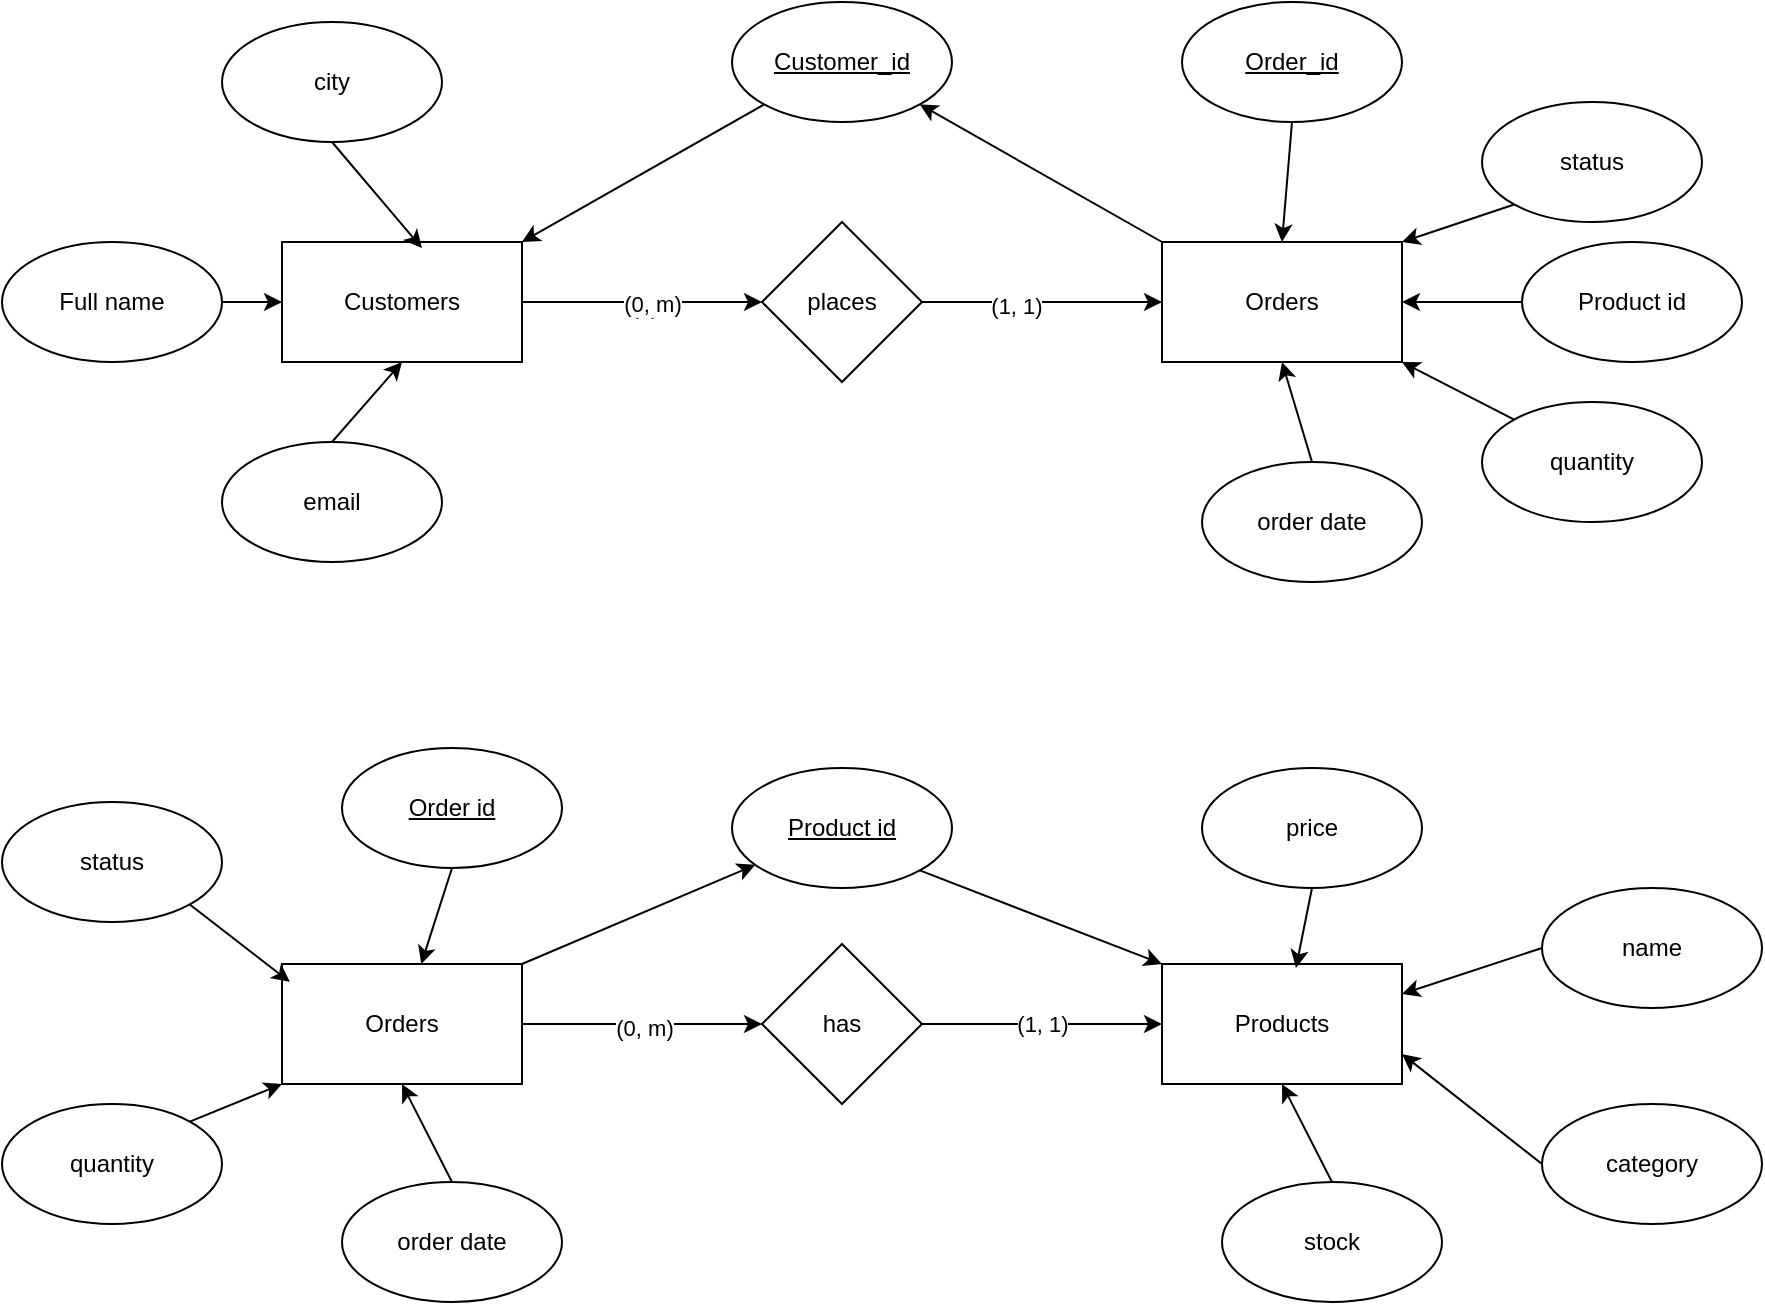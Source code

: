 <mxfile>
    <diagram id="HfAZ9_BAAmkSXSA26mYZ" name="Page-1">
        <mxGraphModel dx="1431" dy="322" grid="1" gridSize="10" guides="1" tooltips="1" connect="1" arrows="1" fold="1" page="1" pageScale="1" pageWidth="850" pageHeight="1100" math="0" shadow="0">
            <root>
                <mxCell id="0"/>
                <mxCell id="1" parent="0"/>
                <mxCell id="5" style="edgeStyle=none;html=1;entryX=0;entryY=0.5;entryDx=0;entryDy=0;" edge="1" parent="1">
                    <mxGeometry relative="1" as="geometry">
                        <mxPoint x="200" y="310" as="sourcePoint"/>
                        <mxPoint x="320" y="310" as="targetPoint"/>
                    </mxGeometry>
                </mxCell>
                <mxCell id="7" value="(1)" style="edgeLabel;html=1;align=center;verticalAlign=middle;resizable=0;points=[];" vertex="1" connectable="0" parent="5">
                    <mxGeometry x="0.017" y="-2" relative="1" as="geometry">
                        <mxPoint as="offset"/>
                    </mxGeometry>
                </mxCell>
                <mxCell id="57" value="(0, m)" style="edgeLabel;html=1;align=center;verticalAlign=middle;resizable=0;points=[];" vertex="1" connectable="0" parent="5">
                    <mxGeometry x="0.083" y="-1" relative="1" as="geometry">
                        <mxPoint as="offset"/>
                    </mxGeometry>
                </mxCell>
                <mxCell id="2" value="Customers" style="rounded=0;whiteSpace=wrap;html=1;" vertex="1" parent="1">
                    <mxGeometry x="80" y="280" width="120" height="60" as="geometry"/>
                </mxCell>
                <mxCell id="18" style="edgeStyle=none;html=1;exitX=0;exitY=0;exitDx=0;exitDy=0;entryX=1;entryY=1;entryDx=0;entryDy=0;" edge="1" parent="1" source="3" target="15">
                    <mxGeometry relative="1" as="geometry"/>
                </mxCell>
                <mxCell id="3" value="Orders" style="rounded=0;whiteSpace=wrap;html=1;" vertex="1" parent="1">
                    <mxGeometry x="520" y="280" width="120" height="60" as="geometry"/>
                </mxCell>
                <mxCell id="6" style="edgeStyle=none;html=1;exitX=1;exitY=0.5;exitDx=0;exitDy=0;entryX=0;entryY=0.5;entryDx=0;entryDy=0;" edge="1" parent="1" source="4" target="3">
                    <mxGeometry relative="1" as="geometry"/>
                </mxCell>
                <mxCell id="8" value="(1, 1)" style="edgeLabel;html=1;align=center;verticalAlign=middle;resizable=0;points=[];" vertex="1" connectable="0" parent="6">
                    <mxGeometry x="-0.217" y="-2" relative="1" as="geometry">
                        <mxPoint as="offset"/>
                    </mxGeometry>
                </mxCell>
                <mxCell id="4" value="places" style="rhombus;whiteSpace=wrap;html=1;" vertex="1" parent="1">
                    <mxGeometry x="320" y="270" width="80" height="80" as="geometry"/>
                </mxCell>
                <mxCell id="12" style="edgeStyle=none;html=1;exitX=1;exitY=0.5;exitDx=0;exitDy=0;" edge="1" parent="1" source="9" target="10">
                    <mxGeometry relative="1" as="geometry"/>
                </mxCell>
                <mxCell id="14" value="(1)" style="edgeLabel;html=1;align=center;verticalAlign=middle;resizable=0;points=[];" vertex="1" connectable="0" parent="12">
                    <mxGeometry relative="1" as="geometry">
                        <mxPoint as="offset"/>
                    </mxGeometry>
                </mxCell>
                <mxCell id="58" value="(0, m)" style="edgeLabel;html=1;align=center;verticalAlign=middle;resizable=0;points=[];" vertex="1" connectable="0" parent="12">
                    <mxGeometry x="0.011" y="-2" relative="1" as="geometry">
                        <mxPoint as="offset"/>
                    </mxGeometry>
                </mxCell>
                <mxCell id="24" style="edgeStyle=none;html=1;exitX=1;exitY=0;exitDx=0;exitDy=0;" edge="1" parent="1" source="9" target="19">
                    <mxGeometry relative="1" as="geometry"/>
                </mxCell>
                <mxCell id="9" value="Orders" style="rounded=0;whiteSpace=wrap;html=1;" vertex="1" parent="1">
                    <mxGeometry x="80" y="641" width="120" height="60" as="geometry"/>
                </mxCell>
                <mxCell id="13" value="(1, 1)" style="edgeStyle=none;html=1;exitX=1;exitY=0.5;exitDx=0;exitDy=0;entryX=0;entryY=0.5;entryDx=0;entryDy=0;" edge="1" parent="1" source="10" target="11">
                    <mxGeometry relative="1" as="geometry"/>
                </mxCell>
                <mxCell id="10" value="has" style="rhombus;whiteSpace=wrap;html=1;" vertex="1" parent="1">
                    <mxGeometry x="320" y="631" width="80" height="80" as="geometry"/>
                </mxCell>
                <mxCell id="11" value="Products" style="rounded=0;whiteSpace=wrap;html=1;" vertex="1" parent="1">
                    <mxGeometry x="520" y="641" width="120" height="60" as="geometry"/>
                </mxCell>
                <mxCell id="17" style="edgeStyle=none;html=1;exitX=0;exitY=1;exitDx=0;exitDy=0;entryX=1;entryY=0;entryDx=0;entryDy=0;" edge="1" parent="1" source="15" target="2">
                    <mxGeometry relative="1" as="geometry"/>
                </mxCell>
                <mxCell id="15" value="&lt;u&gt;Customer_id&lt;/u&gt;" style="ellipse;whiteSpace=wrap;html=1;" vertex="1" parent="1">
                    <mxGeometry x="305" y="160" width="110" height="60" as="geometry"/>
                </mxCell>
                <mxCell id="43" style="edgeStyle=none;html=1;exitX=0.5;exitY=1;exitDx=0;exitDy=0;entryX=0.5;entryY=0;entryDx=0;entryDy=0;" edge="1" parent="1" source="16" target="3">
                    <mxGeometry relative="1" as="geometry"/>
                </mxCell>
                <mxCell id="16" value="&lt;u&gt;Order_id&lt;/u&gt;" style="ellipse;whiteSpace=wrap;html=1;" vertex="1" parent="1">
                    <mxGeometry x="530" y="160" width="110" height="60" as="geometry"/>
                </mxCell>
                <mxCell id="23" style="edgeStyle=none;html=1;exitX=1;exitY=1;exitDx=0;exitDy=0;entryX=0;entryY=0;entryDx=0;entryDy=0;" edge="1" parent="1" source="19" target="11">
                    <mxGeometry relative="1" as="geometry"/>
                </mxCell>
                <mxCell id="19" value="&lt;u&gt;Product id&lt;/u&gt;" style="ellipse;whiteSpace=wrap;html=1;" vertex="1" parent="1">
                    <mxGeometry x="305" y="543" width="110" height="60" as="geometry"/>
                </mxCell>
                <mxCell id="45" style="edgeStyle=none;html=1;exitX=0;exitY=0.5;exitDx=0;exitDy=0;entryX=1;entryY=0.5;entryDx=0;entryDy=0;" edge="1" parent="1" source="25" target="3">
                    <mxGeometry relative="1" as="geometry"/>
                </mxCell>
                <mxCell id="25" value="Product id" style="ellipse;whiteSpace=wrap;html=1;" vertex="1" parent="1">
                    <mxGeometry x="700" y="280" width="110" height="60" as="geometry"/>
                </mxCell>
                <mxCell id="54" style="edgeStyle=none;html=1;exitX=0;exitY=0.5;exitDx=0;exitDy=0;entryX=1;entryY=0.25;entryDx=0;entryDy=0;" edge="1" parent="1" source="26" target="11">
                    <mxGeometry relative="1" as="geometry"/>
                </mxCell>
                <mxCell id="26" value="name" style="ellipse;whiteSpace=wrap;html=1;" vertex="1" parent="1">
                    <mxGeometry x="710" y="603" width="110" height="60" as="geometry"/>
                </mxCell>
                <mxCell id="55" style="edgeStyle=none;html=1;exitX=0;exitY=0.5;exitDx=0;exitDy=0;entryX=1;entryY=0.75;entryDx=0;entryDy=0;" edge="1" parent="1" source="27" target="11">
                    <mxGeometry relative="1" as="geometry"/>
                </mxCell>
                <mxCell id="27" value="category" style="ellipse;whiteSpace=wrap;html=1;" vertex="1" parent="1">
                    <mxGeometry x="710" y="711" width="110" height="60" as="geometry"/>
                </mxCell>
                <mxCell id="28" value="price" style="ellipse;whiteSpace=wrap;html=1;" vertex="1" parent="1">
                    <mxGeometry x="540" y="543" width="110" height="60" as="geometry"/>
                </mxCell>
                <mxCell id="56" style="edgeStyle=none;html=1;exitX=0.5;exitY=0;exitDx=0;exitDy=0;entryX=0.5;entryY=1;entryDx=0;entryDy=0;" edge="1" parent="1" source="29" target="11">
                    <mxGeometry relative="1" as="geometry"/>
                </mxCell>
                <mxCell id="29" value="stock" style="ellipse;whiteSpace=wrap;html=1;" vertex="1" parent="1">
                    <mxGeometry x="550" y="750" width="110" height="60" as="geometry"/>
                </mxCell>
                <mxCell id="52" style="edgeStyle=none;html=1;exitX=0.5;exitY=0;exitDx=0;exitDy=0;entryX=0.5;entryY=1;entryDx=0;entryDy=0;" edge="1" parent="1" source="30" target="9">
                    <mxGeometry relative="1" as="geometry"/>
                </mxCell>
                <mxCell id="30" value="order date" style="ellipse;whiteSpace=wrap;html=1;" vertex="1" parent="1">
                    <mxGeometry x="110" y="750" width="110" height="60" as="geometry"/>
                </mxCell>
                <mxCell id="51" style="edgeStyle=none;html=1;exitX=1;exitY=0;exitDx=0;exitDy=0;entryX=0;entryY=1;entryDx=0;entryDy=0;" edge="1" parent="1" source="31" target="9">
                    <mxGeometry relative="1" as="geometry"/>
                </mxCell>
                <mxCell id="31" value="quantity" style="ellipse;whiteSpace=wrap;html=1;" vertex="1" parent="1">
                    <mxGeometry x="-60" y="711" width="110" height="60" as="geometry"/>
                </mxCell>
                <mxCell id="32" value="status" style="ellipse;whiteSpace=wrap;html=1;" vertex="1" parent="1">
                    <mxGeometry x="-60" y="560" width="110" height="60" as="geometry"/>
                </mxCell>
                <mxCell id="49" style="edgeStyle=none;html=1;exitX=0.5;exitY=1;exitDx=0;exitDy=0;" edge="1" parent="1" source="33" target="9">
                    <mxGeometry relative="1" as="geometry"/>
                </mxCell>
                <mxCell id="33" value="&lt;u&gt;Order id&lt;/u&gt;" style="ellipse;whiteSpace=wrap;html=1;" vertex="1" parent="1">
                    <mxGeometry x="110" y="533" width="110" height="60" as="geometry"/>
                </mxCell>
                <mxCell id="41" style="edgeStyle=none;html=1;exitX=1;exitY=0.5;exitDx=0;exitDy=0;entryX=0;entryY=0.5;entryDx=0;entryDy=0;" edge="1" parent="1" source="34" target="2">
                    <mxGeometry relative="1" as="geometry"/>
                </mxCell>
                <mxCell id="34" value="Full name" style="ellipse;whiteSpace=wrap;html=1;" vertex="1" parent="1">
                    <mxGeometry x="-60" y="280" width="110" height="60" as="geometry"/>
                </mxCell>
                <mxCell id="42" style="edgeStyle=none;html=1;exitX=0.5;exitY=0;exitDx=0;exitDy=0;entryX=0.5;entryY=1;entryDx=0;entryDy=0;" edge="1" parent="1" source="35" target="2">
                    <mxGeometry relative="1" as="geometry"/>
                </mxCell>
                <mxCell id="35" value="email" style="ellipse;whiteSpace=wrap;html=1;" vertex="1" parent="1">
                    <mxGeometry x="50" y="380" width="110" height="60" as="geometry"/>
                </mxCell>
                <mxCell id="36" value="city" style="ellipse;whiteSpace=wrap;html=1;" vertex="1" parent="1">
                    <mxGeometry x="50" y="170" width="110" height="60" as="geometry"/>
                </mxCell>
                <mxCell id="48" style="edgeStyle=none;html=1;exitX=0.5;exitY=0;exitDx=0;exitDy=0;entryX=0.5;entryY=1;entryDx=0;entryDy=0;" edge="1" parent="1" source="37" target="3">
                    <mxGeometry relative="1" as="geometry"/>
                </mxCell>
                <mxCell id="37" value="order date" style="ellipse;whiteSpace=wrap;html=1;" vertex="1" parent="1">
                    <mxGeometry x="540" y="390" width="110" height="60" as="geometry"/>
                </mxCell>
                <mxCell id="47" style="edgeStyle=none;html=1;exitX=0;exitY=0;exitDx=0;exitDy=0;entryX=1;entryY=1;entryDx=0;entryDy=0;" edge="1" parent="1" source="38" target="3">
                    <mxGeometry relative="1" as="geometry"/>
                </mxCell>
                <mxCell id="38" value="quantity" style="ellipse;whiteSpace=wrap;html=1;" vertex="1" parent="1">
                    <mxGeometry x="680" y="360" width="110" height="60" as="geometry"/>
                </mxCell>
                <mxCell id="44" style="edgeStyle=none;html=1;exitX=0;exitY=1;exitDx=0;exitDy=0;entryX=1;entryY=0;entryDx=0;entryDy=0;" edge="1" parent="1" source="39" target="3">
                    <mxGeometry relative="1" as="geometry"/>
                </mxCell>
                <mxCell id="39" value="status" style="ellipse;whiteSpace=wrap;html=1;" vertex="1" parent="1">
                    <mxGeometry x="680" y="210" width="110" height="60" as="geometry"/>
                </mxCell>
                <mxCell id="40" style="edgeStyle=none;html=1;exitX=0.5;exitY=1;exitDx=0;exitDy=0;entryX=0.583;entryY=0.05;entryDx=0;entryDy=0;entryPerimeter=0;" edge="1" parent="1" source="36" target="2">
                    <mxGeometry relative="1" as="geometry"/>
                </mxCell>
                <mxCell id="50" style="edgeStyle=none;html=1;exitX=1;exitY=1;exitDx=0;exitDy=0;entryX=0.033;entryY=0.15;entryDx=0;entryDy=0;entryPerimeter=0;" edge="1" parent="1" source="32" target="9">
                    <mxGeometry relative="1" as="geometry"/>
                </mxCell>
                <mxCell id="53" style="edgeStyle=none;html=1;exitX=0.5;exitY=1;exitDx=0;exitDy=0;entryX=0.558;entryY=0.033;entryDx=0;entryDy=0;entryPerimeter=0;" edge="1" parent="1" source="28" target="11">
                    <mxGeometry relative="1" as="geometry"/>
                </mxCell>
            </root>
        </mxGraphModel>
    </diagram>
</mxfile>